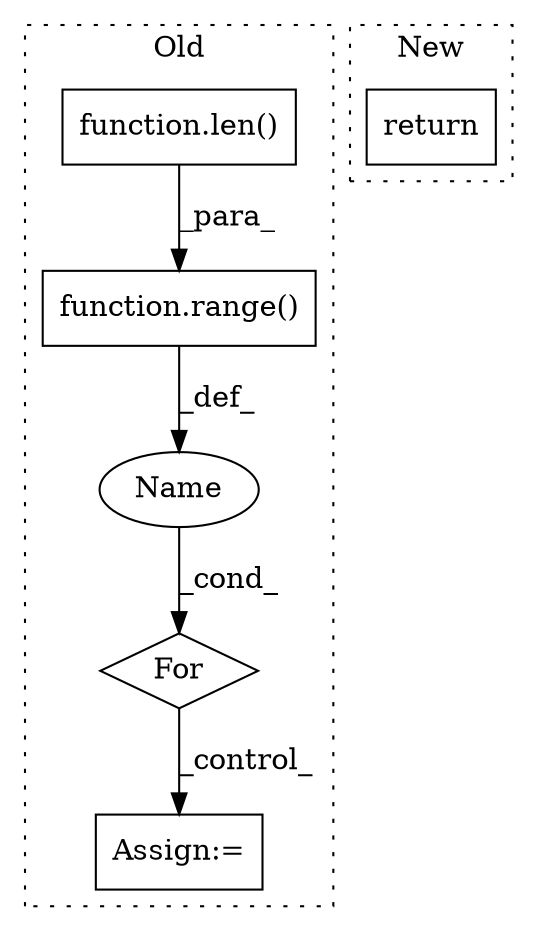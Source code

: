 digraph G {
subgraph cluster0 {
1 [label="function.range()" a="75" s="5412,5439" l="6,1" shape="box"];
3 [label="For" a="107" s="5403,5440" l="4,14" shape="diamond"];
4 [label="Assign:=" a="68" s="5682" l="3" shape="box"];
5 [label="Name" a="87" s="5407" l="1" shape="ellipse"];
6 [label="function.len()" a="75" s="5418,5438" l="4,1" shape="box"];
label = "Old";
style="dotted";
}
subgraph cluster1 {
2 [label="return" a="93" s="6362" l="7" shape="box"];
label = "New";
style="dotted";
}
1 -> 5 [label="_def_"];
3 -> 4 [label="_control_"];
5 -> 3 [label="_cond_"];
6 -> 1 [label="_para_"];
}